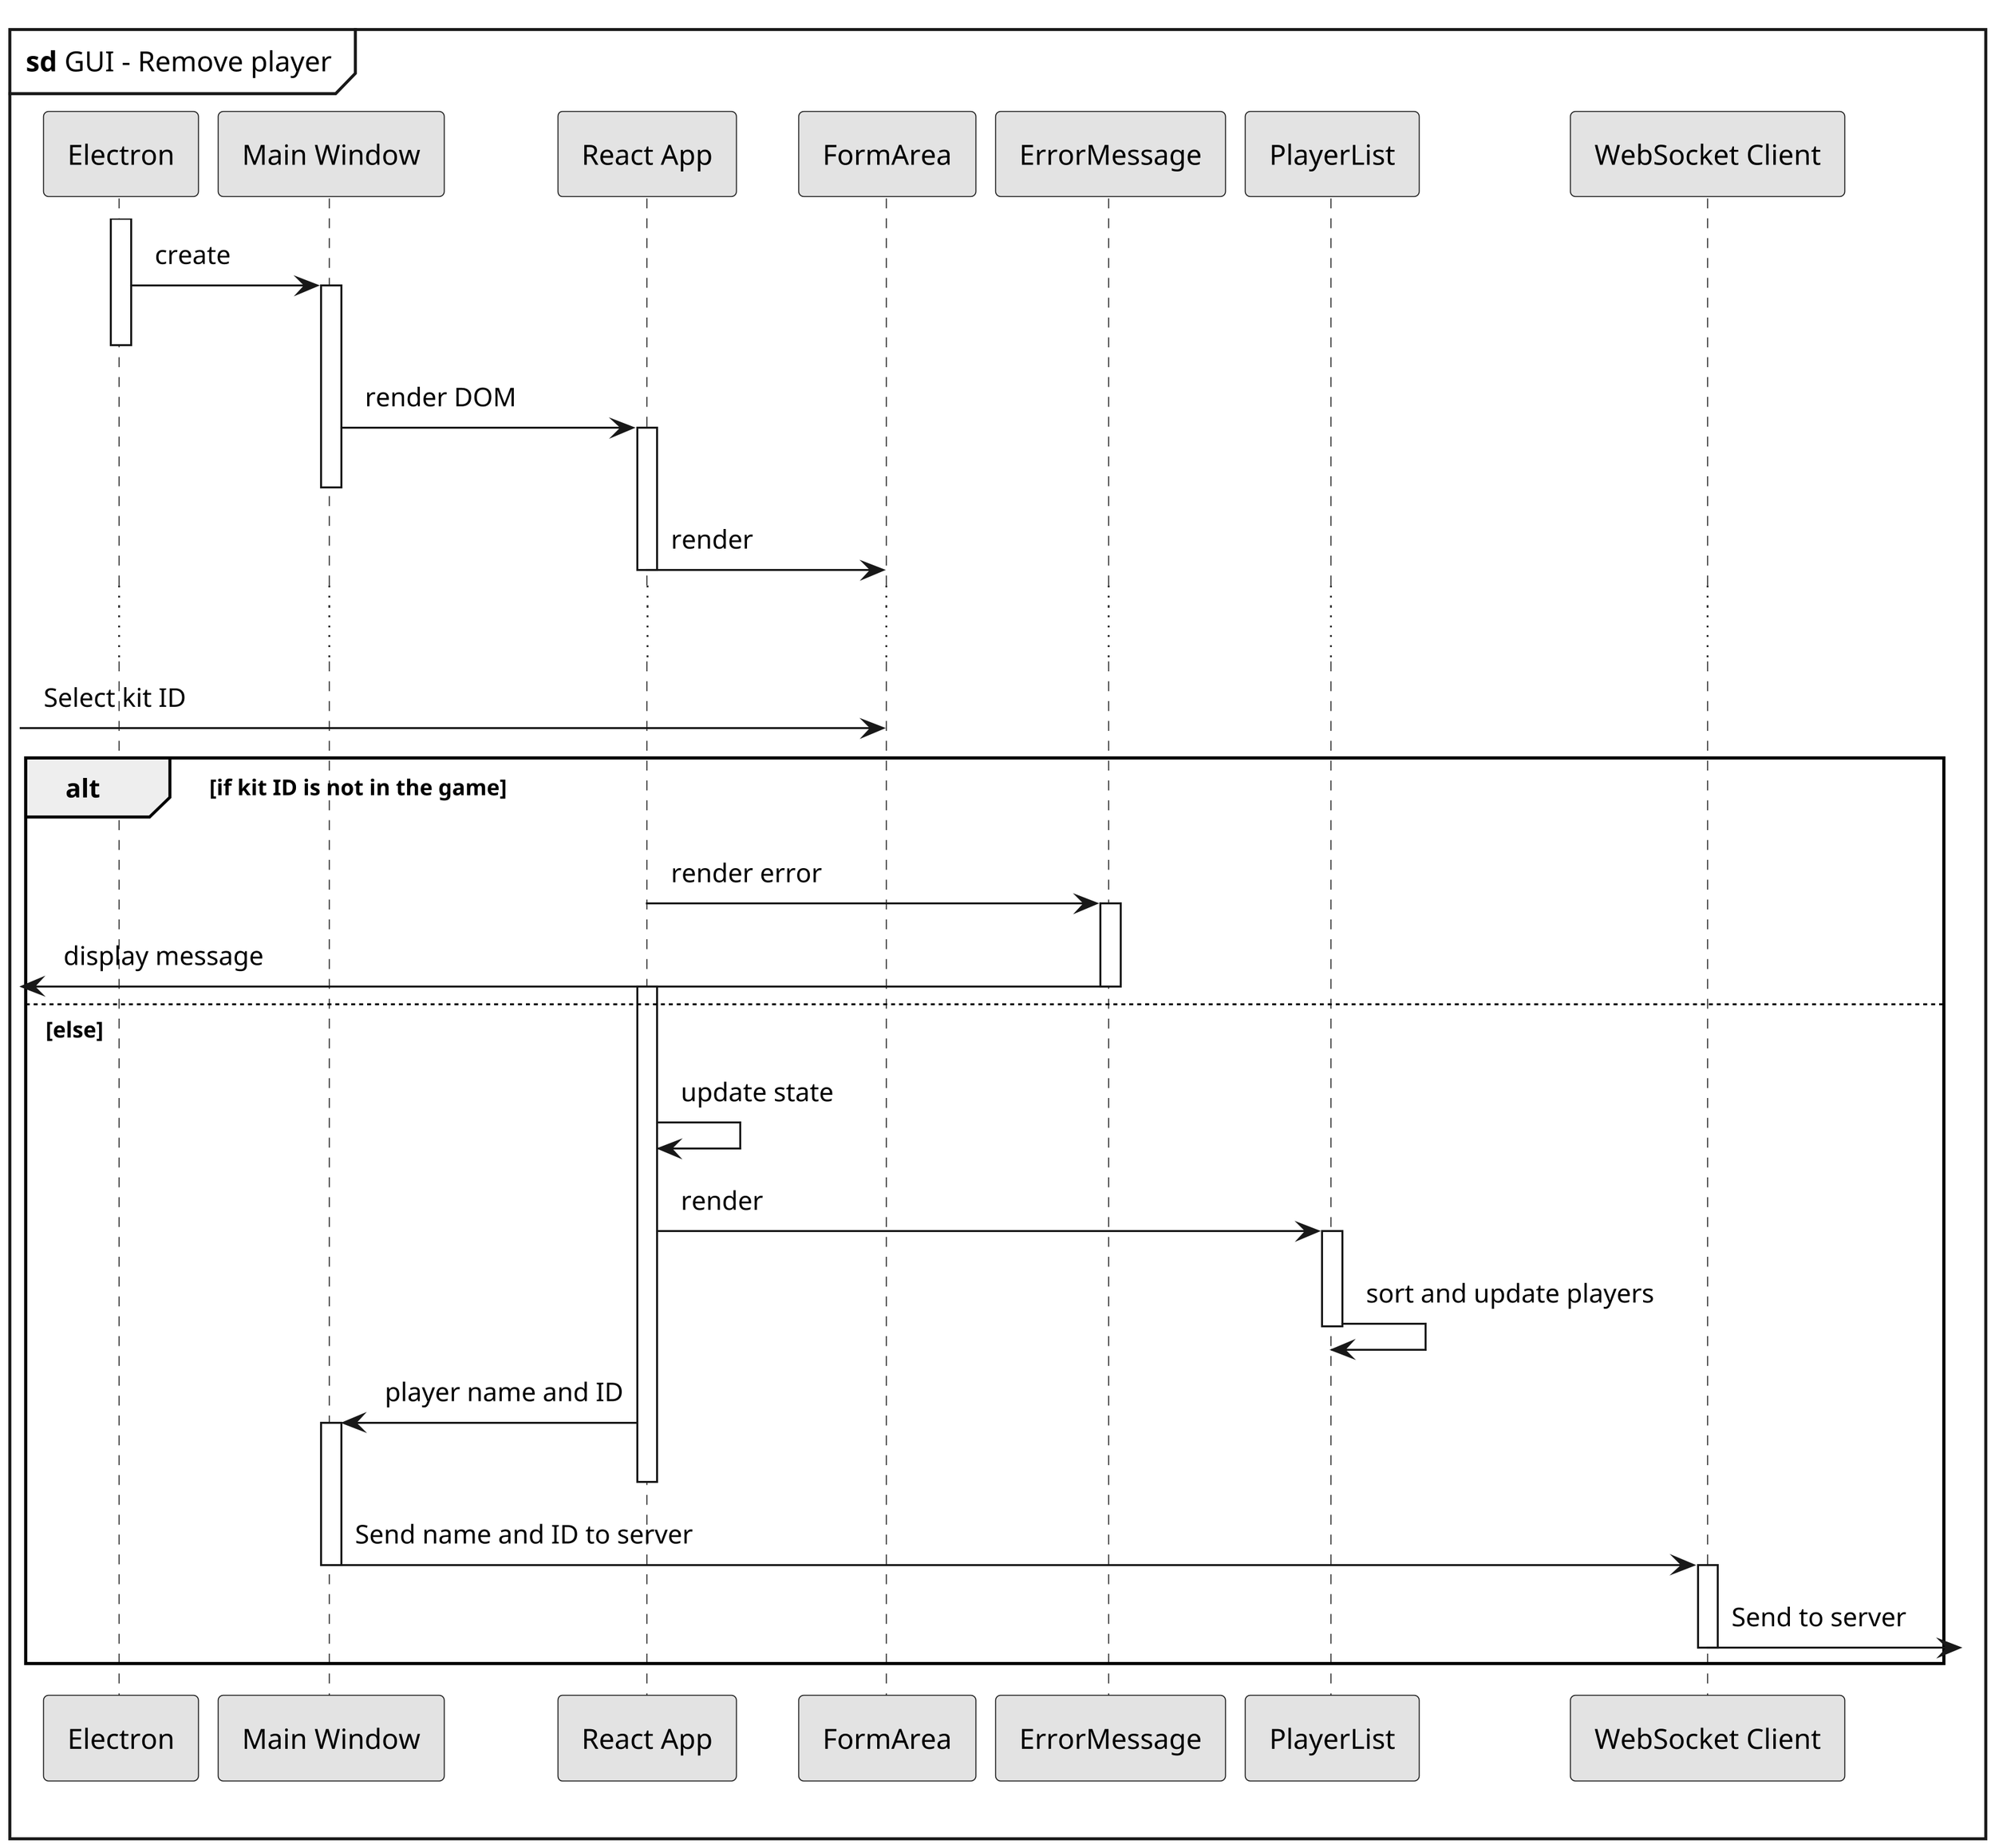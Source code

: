 @startuml GUIsdRemovePlayer

skinparam {
    monochrome true
    dpi 300
    padding 5
    packageStyle rectangle
    packageStyle frame
    shadowing false
}

mainframe **sd** GUI - Remove player

    participant Electron
    participant "Main Window" as main
    participant "React App" as react
    participant "FormArea" as form
    participant "ErrorMessage" as error
    participant "PlayerList" as players
    participant "WebSocket Client" as ws

    activate Electron
    Electron -> main++: create
    deactivate Electron
    main -> react++: render DOM
    deactivate main
    react -> form--: render
    ...
    [->form: Select kit ID

    alt if kit ID is not in the game
        react -> error++: render error
        [<-error: display message
        deactivate error
    else else
        activate react
        react -> react: update state
        react -> players++: render
        players -> players--: sort and update players
        react -> main++: player name and ID
        deactivate react
        main -> ws: Send name and ID to server
        deactivate main
        activate ws
        ws ->]: Send to server
        
        deactivate ws
    end

@enduml